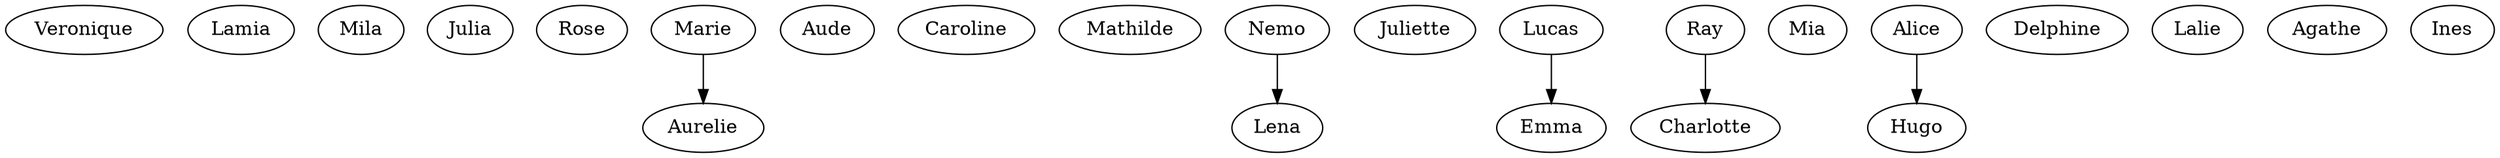 strict digraph G {
  Veronique;
  Lamia;
  Mila;
  Julia;
  Rose;
  Lamia;
  Aurelie;
  Aude;
  Caroline;
  Marie;
  Mathilde;
  Nemo;
  Lena;
  Aude;
  Juliette;
  Lucas;
  Emma;
  Charlotte;
  Mia;
  Alice;
  Lamia;
  Hugo;
  Delphine;
  Lalie;
  Agathe;
  Ines;
  Ray;
  Charlotte;
  Marie -> Aurelie;
  Nemo -> Lena;
  Lucas -> Emma;
  Alice -> Hugo;
  Ray -> Charlotte;
}

